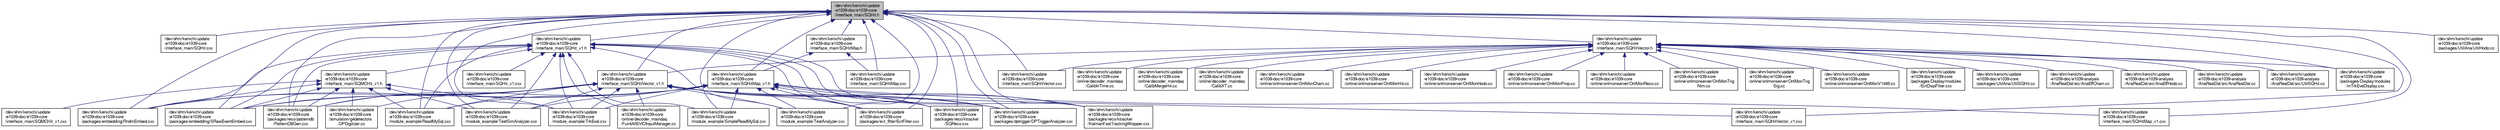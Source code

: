 digraph "/dev/shm/kenichi/update-e1039-doc/e1039-core/interface_main/SQHit.h"
{
  bgcolor="transparent";
  edge [fontname="FreeSans",fontsize="10",labelfontname="FreeSans",labelfontsize="10"];
  node [fontname="FreeSans",fontsize="10",shape=record];
  Node1 [label="/dev/shm/kenichi/update\l-e1039-doc/e1039-core\l/interface_main/SQHit.h",height=0.2,width=0.4,color="black", fillcolor="grey75", style="filled" fontcolor="black"];
  Node1 -> Node2 [dir="back",color="midnightblue",fontsize="10",style="solid",fontname="FreeSans"];
  Node2 [label="/dev/shm/kenichi/update\l-e1039-doc/e1039-core\l/interface_main/SQHit.cxx",height=0.2,width=0.4,color="black",URL="$db/d41/SQHit_8cxx.html"];
  Node1 -> Node3 [dir="back",color="midnightblue",fontsize="10",style="solid",fontname="FreeSans"];
  Node3 [label="/dev/shm/kenichi/update\l-e1039-doc/e1039-core\l/interface_main/SQHit_v1.h",height=0.2,width=0.4,color="black",URL="$d7/d3e/SQHit__v1_8h.html"];
  Node3 -> Node4 [dir="back",color="midnightblue",fontsize="10",style="solid",fontname="FreeSans"];
  Node4 [label="/dev/shm/kenichi/update\l-e1039-doc/e1039-core\l/interface_main/SQHit_v1.cxx",height=0.2,width=0.4,color="black",URL="$dc/d23/SQHit__v1_8cxx.html"];
  Node3 -> Node5 [dir="back",color="midnightblue",fontsize="10",style="solid",fontname="FreeSans"];
  Node5 [label="/dev/shm/kenichi/update\l-e1039-doc/e1039-core\l/interface_main/SQMCHit_v1.h",height=0.2,width=0.4,color="black",URL="$d9/dc5/SQMCHit__v1_8h.html"];
  Node5 -> Node6 [dir="back",color="midnightblue",fontsize="10",style="solid",fontname="FreeSans"];
  Node6 [label="/dev/shm/kenichi/update\l-e1039-doc/e1039-core\l/interface_main/SQMCHit_v1.cxx",height=0.2,width=0.4,color="black",URL="$dc/d87/SQMCHit__v1_8cxx.html"];
  Node5 -> Node7 [dir="back",color="midnightblue",fontsize="10",style="solid",fontname="FreeSans"];
  Node7 [label="/dev/shm/kenichi/update\l-e1039-doc/e1039-core\l/module_example/ReadMySql.cxx",height=0.2,width=0.4,color="black",URL="$d8/def/ReadMySql_8cxx.html"];
  Node5 -> Node8 [dir="back",color="midnightblue",fontsize="10",style="solid",fontname="FreeSans"];
  Node8 [label="/dev/shm/kenichi/update\l-e1039-doc/e1039-core\l/module_example/TestSimAnalyzer.cxx",height=0.2,width=0.4,color="black",URL="$d0/d13/TestSimAnalyzer_8cxx.html"];
  Node5 -> Node9 [dir="back",color="midnightblue",fontsize="10",style="solid",fontname="FreeSans"];
  Node9 [label="/dev/shm/kenichi/update\l-e1039-doc/e1039-core\l/module_example/TrkEval.cxx",height=0.2,width=0.4,color="black",URL="$d2/d16/TrkEval_8cxx.html"];
  Node5 -> Node10 [dir="back",color="midnightblue",fontsize="10",style="solid",fontname="FreeSans"];
  Node10 [label="/dev/shm/kenichi/update\l-e1039-doc/e1039-core\l/packages/embedding/RndmEmbed.cxx",height=0.2,width=0.4,color="black",URL="$d0/d82/RndmEmbed_8cxx.html"];
  Node5 -> Node11 [dir="back",color="midnightblue",fontsize="10",style="solid",fontname="FreeSans"];
  Node11 [label="/dev/shm/kenichi/update\l-e1039-doc/e1039-core\l/packages/embedding/SRawEventEmbed.cxx",height=0.2,width=0.4,color="black",URL="$d7/d67/SRawEventEmbed_8cxx.html"];
  Node5 -> Node12 [dir="back",color="midnightblue",fontsize="10",style="solid",fontname="FreeSans"];
  Node12 [label="/dev/shm/kenichi/update\l-e1039-doc/e1039-core\l/packages/reco/patterndb\l/PatternDBGen.cxx",height=0.2,width=0.4,color="black",URL="$d4/da7/PatternDBGen_8cxx.html"];
  Node5 -> Node13 [dir="back",color="midnightblue",fontsize="10",style="solid",fontname="FreeSans"];
  Node13 [label="/dev/shm/kenichi/update\l-e1039-doc/e1039-core\l/simulation/g4detectors\l/DPDigitizer.cc",height=0.2,width=0.4,color="black",URL="$d4/dcd/DPDigitizer_8cc.html"];
  Node3 -> Node7 [dir="back",color="midnightblue",fontsize="10",style="solid",fontname="FreeSans"];
  Node3 -> Node14 [dir="back",color="midnightblue",fontsize="10",style="solid",fontname="FreeSans"];
  Node14 [label="/dev/shm/kenichi/update\l-e1039-doc/e1039-core\l/module_example/SimpleReadMySql.cxx",height=0.2,width=0.4,color="black",URL="$d2/dff/SimpleReadMySql_8cxx.html"];
  Node3 -> Node15 [dir="back",color="midnightblue",fontsize="10",style="solid",fontname="FreeSans"];
  Node15 [label="/dev/shm/kenichi/update\l-e1039-doc/e1039-core\l/module_example/TestAnalyzer.cxx",height=0.2,width=0.4,color="black",URL="$d4/def/TestAnalyzer_8cxx.html"];
  Node3 -> Node8 [dir="back",color="midnightblue",fontsize="10",style="solid",fontname="FreeSans"];
  Node3 -> Node9 [dir="back",color="midnightblue",fontsize="10",style="solid",fontname="FreeSans"];
  Node3 -> Node16 [dir="back",color="midnightblue",fontsize="10",style="solid",fontname="FreeSans"];
  Node16 [label="/dev/shm/kenichi/update\l-e1039-doc/e1039-core\l/online/decoder_maindaq\l/Fun4AllEVIOInputManager.cc",height=0.2,width=0.4,color="black",URL="$de/d00/Fun4AllEVIOInputManager_8cc.html"];
  Node3 -> Node17 [dir="back",color="midnightblue",fontsize="10",style="solid",fontname="FreeSans"];
  Node17 [label="/dev/shm/kenichi/update\l-e1039-doc/e1039-core\l/packages/dptrigger/DPTriggerAnalyzer.cxx",height=0.2,width=0.4,color="black",URL="$d6/d76/DPTriggerAnalyzer_8cxx.html"];
  Node3 -> Node10 [dir="back",color="midnightblue",fontsize="10",style="solid",fontname="FreeSans"];
  Node3 -> Node11 [dir="back",color="midnightblue",fontsize="10",style="solid",fontname="FreeSans"];
  Node3 -> Node18 [dir="back",color="midnightblue",fontsize="10",style="solid",fontname="FreeSans"];
  Node18 [label="/dev/shm/kenichi/update\l-e1039-doc/e1039-core\l/packages/evt_filter/EvtFilter.cxx",height=0.2,width=0.4,color="black",URL="$d2/dce/EvtFilter_8cxx.html"];
  Node3 -> Node19 [dir="back",color="midnightblue",fontsize="10",style="solid",fontname="FreeSans"];
  Node19 [label="/dev/shm/kenichi/update\l-e1039-doc/e1039-core\l/packages/reco/ktracker\l/KalmanFastTrackingWrapper.cxx",height=0.2,width=0.4,color="black",URL="$d8/d66/KalmanFastTrackingWrapper_8cxx.html"];
  Node3 -> Node20 [dir="back",color="midnightblue",fontsize="10",style="solid",fontname="FreeSans"];
  Node20 [label="/dev/shm/kenichi/update\l-e1039-doc/e1039-core\l/packages/reco/ktracker\l/SQReco.cxx",height=0.2,width=0.4,color="black",URL="$d0/d98/SQReco_8cxx.html"];
  Node3 -> Node12 [dir="back",color="midnightblue",fontsize="10",style="solid",fontname="FreeSans"];
  Node1 -> Node21 [dir="back",color="midnightblue",fontsize="10",style="solid",fontname="FreeSans"];
  Node21 [label="/dev/shm/kenichi/update\l-e1039-doc/e1039-core\l/interface_main/SQHitMap.h",height=0.2,width=0.4,color="black",URL="$df/d01/SQHitMap_8h.html"];
  Node21 -> Node22 [dir="back",color="midnightblue",fontsize="10",style="solid",fontname="FreeSans"];
  Node22 [label="/dev/shm/kenichi/update\l-e1039-doc/e1039-core\l/interface_main/SQHitMap.cxx",height=0.2,width=0.4,color="black",URL="$d2/d07/SQHitMap_8cxx.html"];
  Node21 -> Node23 [dir="back",color="midnightblue",fontsize="10",style="solid",fontname="FreeSans"];
  Node23 [label="/dev/shm/kenichi/update\l-e1039-doc/e1039-core\l/interface_main/SQHitMap_v1.h",height=0.2,width=0.4,color="black",URL="$d8/d2f/SQHitMap__v1_8h.html"];
  Node23 -> Node24 [dir="back",color="midnightblue",fontsize="10",style="solid",fontname="FreeSans"];
  Node24 [label="/dev/shm/kenichi/update\l-e1039-doc/e1039-core\l/interface_main/SQHitMap_v1.cxx",height=0.2,width=0.4,color="black",URL="$db/de7/SQHitMap__v1_8cxx.html"];
  Node23 -> Node7 [dir="back",color="midnightblue",fontsize="10",style="solid",fontname="FreeSans"];
  Node23 -> Node14 [dir="back",color="midnightblue",fontsize="10",style="solid",fontname="FreeSans"];
  Node23 -> Node15 [dir="back",color="midnightblue",fontsize="10",style="solid",fontname="FreeSans"];
  Node23 -> Node8 [dir="back",color="midnightblue",fontsize="10",style="solid",fontname="FreeSans"];
  Node23 -> Node9 [dir="back",color="midnightblue",fontsize="10",style="solid",fontname="FreeSans"];
  Node23 -> Node17 [dir="back",color="midnightblue",fontsize="10",style="solid",fontname="FreeSans"];
  Node23 -> Node10 [dir="back",color="midnightblue",fontsize="10",style="solid",fontname="FreeSans"];
  Node23 -> Node11 [dir="back",color="midnightblue",fontsize="10",style="solid",fontname="FreeSans"];
  Node23 -> Node18 [dir="back",color="midnightblue",fontsize="10",style="solid",fontname="FreeSans"];
  Node23 -> Node19 [dir="back",color="midnightblue",fontsize="10",style="solid",fontname="FreeSans"];
  Node23 -> Node20 [dir="back",color="midnightblue",fontsize="10",style="solid",fontname="FreeSans"];
  Node23 -> Node12 [dir="back",color="midnightblue",fontsize="10",style="solid",fontname="FreeSans"];
  Node1 -> Node22 [dir="back",color="midnightblue",fontsize="10",style="solid",fontname="FreeSans"];
  Node1 -> Node23 [dir="back",color="midnightblue",fontsize="10",style="solid",fontname="FreeSans"];
  Node1 -> Node24 [dir="back",color="midnightblue",fontsize="10",style="solid",fontname="FreeSans"];
  Node1 -> Node25 [dir="back",color="midnightblue",fontsize="10",style="solid",fontname="FreeSans"];
  Node25 [label="/dev/shm/kenichi/update\l-e1039-doc/e1039-core\l/interface_main/SQHitVector.h",height=0.2,width=0.4,color="black",URL="$db/ddd/SQHitVector_8h.html"];
  Node25 -> Node26 [dir="back",color="midnightblue",fontsize="10",style="solid",fontname="FreeSans"];
  Node26 [label="/dev/shm/kenichi/update\l-e1039-doc/e1039-core\l/interface_main/SQHitVector.cxx",height=0.2,width=0.4,color="black",URL="$d7/d63/SQHitVector_8cxx.html"];
  Node25 -> Node27 [dir="back",color="midnightblue",fontsize="10",style="solid",fontname="FreeSans"];
  Node27 [label="/dev/shm/kenichi/update\l-e1039-doc/e1039-core\l/interface_main/SQHitVector_v1.h",height=0.2,width=0.4,color="black",URL="$d2/dec/SQHitVector__v1_8h.html"];
  Node27 -> Node28 [dir="back",color="midnightblue",fontsize="10",style="solid",fontname="FreeSans"];
  Node28 [label="/dev/shm/kenichi/update\l-e1039-doc/e1039-core\l/interface_main/SQHitVector_v1.cxx",height=0.2,width=0.4,color="black",URL="$dc/dbb/SQHitVector__v1_8cxx.html"];
  Node27 -> Node7 [dir="back",color="midnightblue",fontsize="10",style="solid",fontname="FreeSans"];
  Node27 -> Node15 [dir="back",color="midnightblue",fontsize="10",style="solid",fontname="FreeSans"];
  Node27 -> Node8 [dir="back",color="midnightblue",fontsize="10",style="solid",fontname="FreeSans"];
  Node27 -> Node9 [dir="back",color="midnightblue",fontsize="10",style="solid",fontname="FreeSans"];
  Node27 -> Node16 [dir="back",color="midnightblue",fontsize="10",style="solid",fontname="FreeSans"];
  Node27 -> Node17 [dir="back",color="midnightblue",fontsize="10",style="solid",fontname="FreeSans"];
  Node27 -> Node10 [dir="back",color="midnightblue",fontsize="10",style="solid",fontname="FreeSans"];
  Node27 -> Node11 [dir="back",color="midnightblue",fontsize="10",style="solid",fontname="FreeSans"];
  Node27 -> Node18 [dir="back",color="midnightblue",fontsize="10",style="solid",fontname="FreeSans"];
  Node27 -> Node19 [dir="back",color="midnightblue",fontsize="10",style="solid",fontname="FreeSans"];
  Node27 -> Node20 [dir="back",color="midnightblue",fontsize="10",style="solid",fontname="FreeSans"];
  Node27 -> Node12 [dir="back",color="midnightblue",fontsize="10",style="solid",fontname="FreeSans"];
  Node27 -> Node13 [dir="back",color="midnightblue",fontsize="10",style="solid",fontname="FreeSans"];
  Node25 -> Node29 [dir="back",color="midnightblue",fontsize="10",style="solid",fontname="FreeSans"];
  Node29 [label="/dev/shm/kenichi/update\l-e1039-doc/e1039-core\l/online/decoder_maindaq\l/CalibInTime.cc",height=0.2,width=0.4,color="black",URL="$dc/d86/CalibInTime_8cc.html"];
  Node25 -> Node30 [dir="back",color="midnightblue",fontsize="10",style="solid",fontname="FreeSans"];
  Node30 [label="/dev/shm/kenichi/update\l-e1039-doc/e1039-core\l/online/decoder_maindaq\l/CalibMergeH4.cc",height=0.2,width=0.4,color="black",URL="$d6/dfe/CalibMergeH4_8cc.html"];
  Node25 -> Node31 [dir="back",color="midnightblue",fontsize="10",style="solid",fontname="FreeSans"];
  Node31 [label="/dev/shm/kenichi/update\l-e1039-doc/e1039-core\l/online/decoder_maindaq\l/CalibXT.cc",height=0.2,width=0.4,color="black",URL="$df/d30/CalibXT_8cc.html"];
  Node25 -> Node32 [dir="back",color="midnightblue",fontsize="10",style="solid",fontname="FreeSans"];
  Node32 [label="/dev/shm/kenichi/update\l-e1039-doc/e1039-core\l/online/onlmonserver/OnlMonCham.cc",height=0.2,width=0.4,color="black",URL="$df/d4b/OnlMonCham_8cc.html"];
  Node25 -> Node33 [dir="back",color="midnightblue",fontsize="10",style="solid",fontname="FreeSans"];
  Node33 [label="/dev/shm/kenichi/update\l-e1039-doc/e1039-core\l/online/onlmonserver/OnlMonH4.cc",height=0.2,width=0.4,color="black",URL="$d7/d04/OnlMonH4_8cc.html"];
  Node25 -> Node34 [dir="back",color="midnightblue",fontsize="10",style="solid",fontname="FreeSans"];
  Node34 [label="/dev/shm/kenichi/update\l-e1039-doc/e1039-core\l/online/onlmonserver/OnlMonHodo.cc",height=0.2,width=0.4,color="black",URL="$d3/dcf/OnlMonHodo_8cc.html"];
  Node25 -> Node35 [dir="back",color="midnightblue",fontsize="10",style="solid",fontname="FreeSans"];
  Node35 [label="/dev/shm/kenichi/update\l-e1039-doc/e1039-core\l/online/onlmonserver/OnlMonProp.cc",height=0.2,width=0.4,color="black",URL="$dd/da1/OnlMonProp_8cc.html"];
  Node25 -> Node36 [dir="back",color="midnightblue",fontsize="10",style="solid",fontname="FreeSans"];
  Node36 [label="/dev/shm/kenichi/update\l-e1039-doc/e1039-core\l/online/onlmonserver/OnlMonReco.cc",height=0.2,width=0.4,color="black",URL="$de/d94/OnlMonReco_8cc.html"];
  Node25 -> Node37 [dir="back",color="midnightblue",fontsize="10",style="solid",fontname="FreeSans"];
  Node37 [label="/dev/shm/kenichi/update\l-e1039-doc/e1039-core\l/online/onlmonserver/OnlMonTrig\lNim.cc",height=0.2,width=0.4,color="black",URL="$da/d84/OnlMonTrigNim_8cc.html"];
  Node25 -> Node38 [dir="back",color="midnightblue",fontsize="10",style="solid",fontname="FreeSans"];
  Node38 [label="/dev/shm/kenichi/update\l-e1039-doc/e1039-core\l/online/onlmonserver/OnlMonTrig\lSig.cc",height=0.2,width=0.4,color="black",URL="$d0/d26/OnlMonTrigSig_8cc.html"];
  Node25 -> Node39 [dir="back",color="midnightblue",fontsize="10",style="solid",fontname="FreeSans"];
  Node39 [label="/dev/shm/kenichi/update\l-e1039-doc/e1039-core\l/online/onlmonserver/OnlMonV1495.cc",height=0.2,width=0.4,color="black",URL="$da/dc5/OnlMonV1495_8cc.html"];
  Node25 -> Node40 [dir="back",color="midnightblue",fontsize="10",style="solid",fontname="FreeSans"];
  Node40 [label="/dev/shm/kenichi/update\l-e1039-doc/e1039-core\l/packages/Display/modules\l/EvtDispFilter.cxx",height=0.2,width=0.4,color="black",URL="$d0/d7e/EvtDispFilter_8cxx.html"];
  Node25 -> Node41 [dir="back",color="midnightblue",fontsize="10",style="solid",fontname="FreeSans"];
  Node41 [label="/dev/shm/kenichi/update\l-e1039-doc/e1039-core\l/packages/Display/modules\l/mTrkEveDisplay.cxx",height=0.2,width=0.4,color="black",URL="$d7/d9e/mTrkEveDisplay_8cxx.html",tooltip="reconstructed charged tracks and their clusters "];
  Node25 -> Node42 [dir="back",color="midnightblue",fontsize="10",style="solid",fontname="FreeSans"];
  Node42 [label="/dev/shm/kenichi/update\l-e1039-doc/e1039-core\l/packages/UtilAna/UtilSQHit.cc",height=0.2,width=0.4,color="black",URL="$d6/d24/e1039-core_2packages_2UtilAna_2UtilSQHit_8cc.html"];
  Node25 -> Node43 [dir="back",color="midnightblue",fontsize="10",style="solid",fontname="FreeSans"];
  Node43 [label="/dev/shm/kenichi/update\l-e1039-doc/e1039-analysis\l/AnaRealDst/src/AnaEffCham.cc",height=0.2,width=0.4,color="black",URL="$d9/d2b/AnaEffCham_8cc.html"];
  Node25 -> Node44 [dir="back",color="midnightblue",fontsize="10",style="solid",fontname="FreeSans"];
  Node44 [label="/dev/shm/kenichi/update\l-e1039-doc/e1039-analysis\l/AnaRealDst/src/AnaEffHodo.cc",height=0.2,width=0.4,color="black",URL="$d6/d1e/AnaEffHodo_8cc.html"];
  Node25 -> Node45 [dir="back",color="midnightblue",fontsize="10",style="solid",fontname="FreeSans"];
  Node45 [label="/dev/shm/kenichi/update\l-e1039-doc/e1039-analysis\l/AnaRealDst/src/AnaRealDst.cc",height=0.2,width=0.4,color="black",URL="$dd/d33/AnaRealDst_8cc.html"];
  Node25 -> Node46 [dir="back",color="midnightblue",fontsize="10",style="solid",fontname="FreeSans"];
  Node46 [label="/dev/shm/kenichi/update\l-e1039-doc/e1039-analysis\l/AnaRealDst/src/UtilSQHit.cc",height=0.2,width=0.4,color="black",URL="$d3/d26/e1039-analysis_2AnaRealDst_2src_2UtilSQHit_8cc.html"];
  Node1 -> Node26 [dir="back",color="midnightblue",fontsize="10",style="solid",fontname="FreeSans"];
  Node1 -> Node27 [dir="back",color="midnightblue",fontsize="10",style="solid",fontname="FreeSans"];
  Node1 -> Node28 [dir="back",color="midnightblue",fontsize="10",style="solid",fontname="FreeSans"];
  Node1 -> Node7 [dir="back",color="midnightblue",fontsize="10",style="solid",fontname="FreeSans"];
  Node1 -> Node14 [dir="back",color="midnightblue",fontsize="10",style="solid",fontname="FreeSans"];
  Node1 -> Node15 [dir="back",color="midnightblue",fontsize="10",style="solid",fontname="FreeSans"];
  Node1 -> Node8 [dir="back",color="midnightblue",fontsize="10",style="solid",fontname="FreeSans"];
  Node1 -> Node9 [dir="back",color="midnightblue",fontsize="10",style="solid",fontname="FreeSans"];
  Node1 -> Node41 [dir="back",color="midnightblue",fontsize="10",style="solid",fontname="FreeSans"];
  Node1 -> Node17 [dir="back",color="midnightblue",fontsize="10",style="solid",fontname="FreeSans"];
  Node1 -> Node10 [dir="back",color="midnightblue",fontsize="10",style="solid",fontname="FreeSans"];
  Node1 -> Node11 [dir="back",color="midnightblue",fontsize="10",style="solid",fontname="FreeSans"];
  Node1 -> Node18 [dir="back",color="midnightblue",fontsize="10",style="solid",fontname="FreeSans"];
  Node1 -> Node19 [dir="back",color="midnightblue",fontsize="10",style="solid",fontname="FreeSans"];
  Node1 -> Node20 [dir="back",color="midnightblue",fontsize="10",style="solid",fontname="FreeSans"];
  Node1 -> Node12 [dir="back",color="midnightblue",fontsize="10",style="solid",fontname="FreeSans"];
  Node1 -> Node47 [dir="back",color="midnightblue",fontsize="10",style="solid",fontname="FreeSans"];
  Node47 [label="/dev/shm/kenichi/update\l-e1039-doc/e1039-core\l/packages/UtilAna/UtilHodo.cc",height=0.2,width=0.4,color="black",URL="$de/d1f/UtilHodo_8cc.html"];
}
